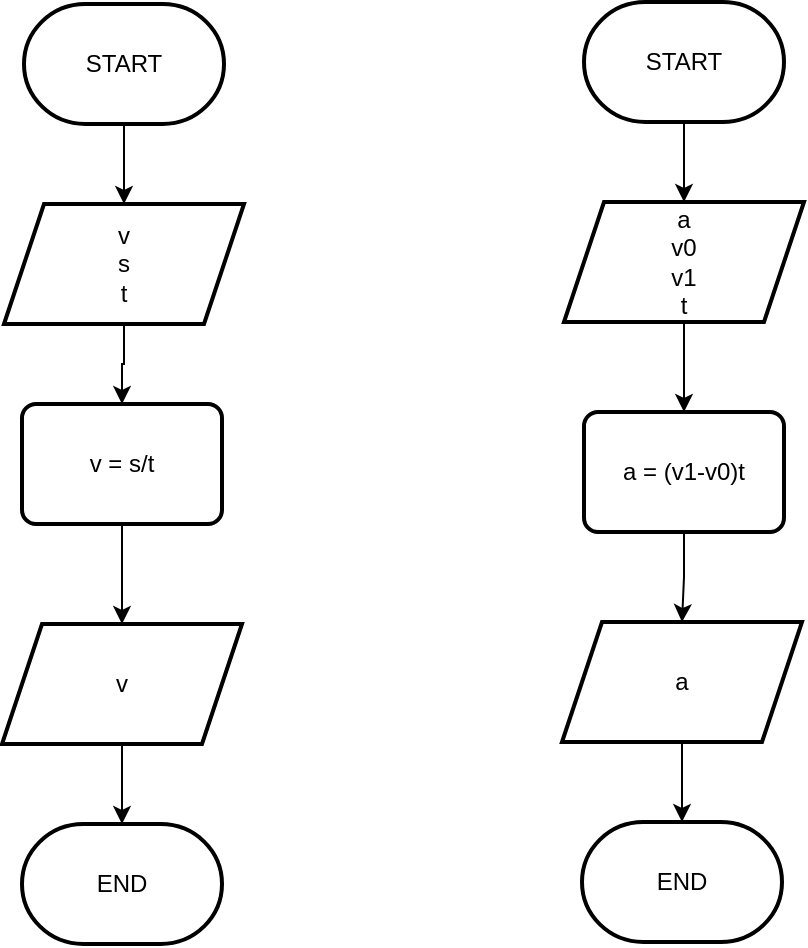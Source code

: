 <mxfile version="22.1.11" type="github">
  <diagram name="Halaman-1" id="Fd3C7OAZHPI9BMx9mDI5">
    <mxGraphModel dx="1035" dy="551" grid="1" gridSize="10" guides="1" tooltips="1" connect="1" arrows="1" fold="1" page="1" pageScale="1" pageWidth="827" pageHeight="1169" math="0" shadow="0">
      <root>
        <mxCell id="0" />
        <mxCell id="1" parent="0" />
        <mxCell id="AQYMuwVLcjyTu9FVadUK-3" value="" style="edgeStyle=orthogonalEdgeStyle;rounded=0;orthogonalLoop=1;jettySize=auto;html=1;" parent="1" source="AQYMuwVLcjyTu9FVadUK-1" target="AQYMuwVLcjyTu9FVadUK-2" edge="1">
          <mxGeometry relative="1" as="geometry" />
        </mxCell>
        <mxCell id="AQYMuwVLcjyTu9FVadUK-1" value="START" style="strokeWidth=2;html=1;shape=mxgraph.flowchart.terminator;whiteSpace=wrap;" parent="1" vertex="1">
          <mxGeometry x="171" y="90" width="100" height="60" as="geometry" />
        </mxCell>
        <mxCell id="AQYMuwVLcjyTu9FVadUK-5" value="" style="edgeStyle=orthogonalEdgeStyle;rounded=0;orthogonalLoop=1;jettySize=auto;html=1;" parent="1" source="AQYMuwVLcjyTu9FVadUK-2" target="AQYMuwVLcjyTu9FVadUK-4" edge="1">
          <mxGeometry relative="1" as="geometry" />
        </mxCell>
        <mxCell id="AQYMuwVLcjyTu9FVadUK-2" value="v&lt;br&gt;s&lt;br&gt;t" style="shape=parallelogram;perimeter=parallelogramPerimeter;whiteSpace=wrap;html=1;fixedSize=1;strokeWidth=2;" parent="1" vertex="1">
          <mxGeometry x="161" y="190" width="120" height="60" as="geometry" />
        </mxCell>
        <mxCell id="AQYMuwVLcjyTu9FVadUK-7" value="" style="edgeStyle=orthogonalEdgeStyle;rounded=0;orthogonalLoop=1;jettySize=auto;html=1;" parent="1" source="AQYMuwVLcjyTu9FVadUK-4" edge="1">
          <mxGeometry relative="1" as="geometry">
            <mxPoint x="220.0" y="400" as="targetPoint" />
          </mxGeometry>
        </mxCell>
        <mxCell id="AQYMuwVLcjyTu9FVadUK-4" value="v = s/t" style="rounded=1;whiteSpace=wrap;html=1;absoluteArcSize=1;arcSize=14;strokeWidth=2;" parent="1" vertex="1">
          <mxGeometry x="170" y="290" width="100" height="60" as="geometry" />
        </mxCell>
        <mxCell id="AQYMuwVLcjyTu9FVadUK-13" value="" style="edgeStyle=orthogonalEdgeStyle;rounded=0;orthogonalLoop=1;jettySize=auto;html=1;" parent="1" source="AQYMuwVLcjyTu9FVadUK-10" target="AQYMuwVLcjyTu9FVadUK-12" edge="1">
          <mxGeometry relative="1" as="geometry" />
        </mxCell>
        <mxCell id="AQYMuwVLcjyTu9FVadUK-10" value="v" style="shape=parallelogram;perimeter=parallelogramPerimeter;whiteSpace=wrap;html=1;fixedSize=1;rounded=1;arcSize=0;strokeWidth=2;glass=0;" parent="1" vertex="1">
          <mxGeometry x="160" y="400" width="120" height="60" as="geometry" />
        </mxCell>
        <mxCell id="AQYMuwVLcjyTu9FVadUK-12" value="END" style="strokeWidth=2;html=1;shape=mxgraph.flowchart.terminator;whiteSpace=wrap;" parent="1" vertex="1">
          <mxGeometry x="170" y="500" width="100" height="60" as="geometry" />
        </mxCell>
        <mxCell id="AQYMuwVLcjyTu9FVadUK-14" value="" style="edgeStyle=orthogonalEdgeStyle;rounded=0;orthogonalLoop=1;jettySize=auto;html=1;" parent="1" source="AQYMuwVLcjyTu9FVadUK-15" target="AQYMuwVLcjyTu9FVadUK-17" edge="1">
          <mxGeometry relative="1" as="geometry" />
        </mxCell>
        <mxCell id="AQYMuwVLcjyTu9FVadUK-15" value="START" style="strokeWidth=2;html=1;shape=mxgraph.flowchart.terminator;whiteSpace=wrap;" parent="1" vertex="1">
          <mxGeometry x="451" y="89" width="100" height="60" as="geometry" />
        </mxCell>
        <mxCell id="AQYMuwVLcjyTu9FVadUK-16" value="" style="edgeStyle=orthogonalEdgeStyle;rounded=0;orthogonalLoop=1;jettySize=auto;html=1;" parent="1" source="AQYMuwVLcjyTu9FVadUK-17" target="AQYMuwVLcjyTu9FVadUK-19" edge="1">
          <mxGeometry relative="1" as="geometry" />
        </mxCell>
        <mxCell id="AQYMuwVLcjyTu9FVadUK-17" value="a&lt;br&gt;v0&lt;br&gt;v1&lt;br&gt;t" style="shape=parallelogram;perimeter=parallelogramPerimeter;whiteSpace=wrap;html=1;fixedSize=1;strokeWidth=2;" parent="1" vertex="1">
          <mxGeometry x="441" y="189" width="120" height="60" as="geometry" />
        </mxCell>
        <mxCell id="AQYMuwVLcjyTu9FVadUK-18" value="" style="edgeStyle=orthogonalEdgeStyle;rounded=0;orthogonalLoop=1;jettySize=auto;html=1;" parent="1" source="AQYMuwVLcjyTu9FVadUK-19" edge="1">
          <mxGeometry relative="1" as="geometry">
            <mxPoint x="500.0" y="399" as="targetPoint" />
          </mxGeometry>
        </mxCell>
        <mxCell id="AQYMuwVLcjyTu9FVadUK-19" value="a = (v1-v0)t" style="rounded=1;whiteSpace=wrap;html=1;absoluteArcSize=1;arcSize=14;strokeWidth=2;" parent="1" vertex="1">
          <mxGeometry x="451" y="294" width="100" height="60" as="geometry" />
        </mxCell>
        <mxCell id="AQYMuwVLcjyTu9FVadUK-24" value="" style="edgeStyle=orthogonalEdgeStyle;rounded=0;orthogonalLoop=1;jettySize=auto;html=1;" parent="1" source="AQYMuwVLcjyTu9FVadUK-25" target="AQYMuwVLcjyTu9FVadUK-26" edge="1">
          <mxGeometry relative="1" as="geometry" />
        </mxCell>
        <mxCell id="AQYMuwVLcjyTu9FVadUK-25" value="a" style="shape=parallelogram;perimeter=parallelogramPerimeter;whiteSpace=wrap;html=1;fixedSize=1;rounded=1;arcSize=0;strokeWidth=2;glass=0;" parent="1" vertex="1">
          <mxGeometry x="440" y="399" width="120" height="60" as="geometry" />
        </mxCell>
        <mxCell id="AQYMuwVLcjyTu9FVadUK-26" value="END" style="strokeWidth=2;html=1;shape=mxgraph.flowchart.terminator;whiteSpace=wrap;" parent="1" vertex="1">
          <mxGeometry x="450" y="499" width="100" height="60" as="geometry" />
        </mxCell>
      </root>
    </mxGraphModel>
  </diagram>
</mxfile>
